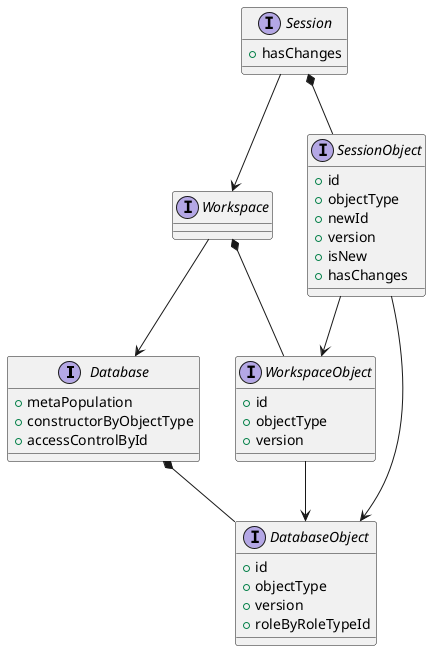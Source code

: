 @startuml overview

' Database
'---------
interface Database {
    +metaPopulation
    +constructorByObjectType
    +accessControlById
}
Database *-- DatabaseObject

interface DatabaseObject {
    +id
    +objectType
    +version
    +roleByRoleTypeId
}

' Workspace
'---------
interface Workspace {
}
Workspace --> Database
Workspace *-- WorkspaceObject

interface WorkspaceObject {
    +id
    +objectType
    +version
}
WorkspaceObject --> DatabaseObject

' Session
'---------
interface Session {
    +hasChanges
}
Session --> Workspace
Session *-- SessionObject

interface SessionObject {
    +id
    +objectType
    +newId
    +version
    +isNew
    +hasChanges
}
SessionObject --> WorkspaceObject
SessionObject --> DatabaseObject

@enduml
